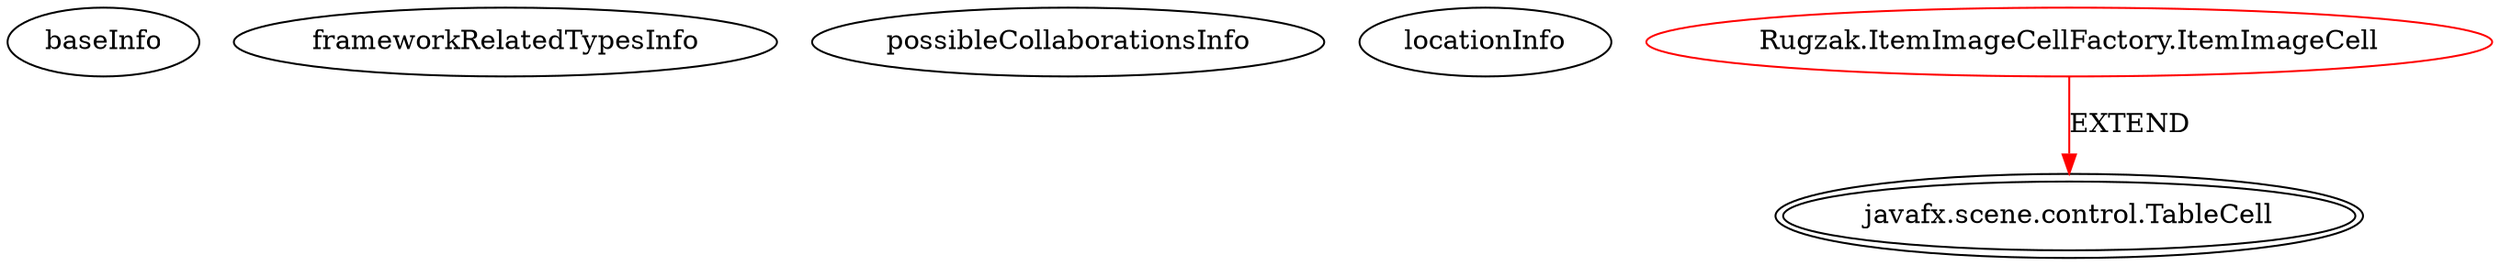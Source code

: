 digraph {
baseInfo[graphId=422,category="extension_graph",isAnonymous=false,possibleRelation=false]
frameworkRelatedTypesInfo[0="javafx.scene.control.TableCell"]
possibleCollaborationsInfo[]
locationInfo[projectName="Ellen102-test2",filePath="/Ellen102-test2/test2-master/src/Rugzak/ItemImageCellFactory.java",contextSignature="ItemImageCell",graphId="422"]
0[label="Rugzak.ItemImageCellFactory.ItemImageCell",vertexType="ROOT_CLIENT_CLASS_DECLARATION",isFrameworkType=false,color=red]
1[label="javafx.scene.control.TableCell",vertexType="FRAMEWORK_CLASS_TYPE",isFrameworkType=true,peripheries=2]
0->1[label="EXTEND",color=red]
}
